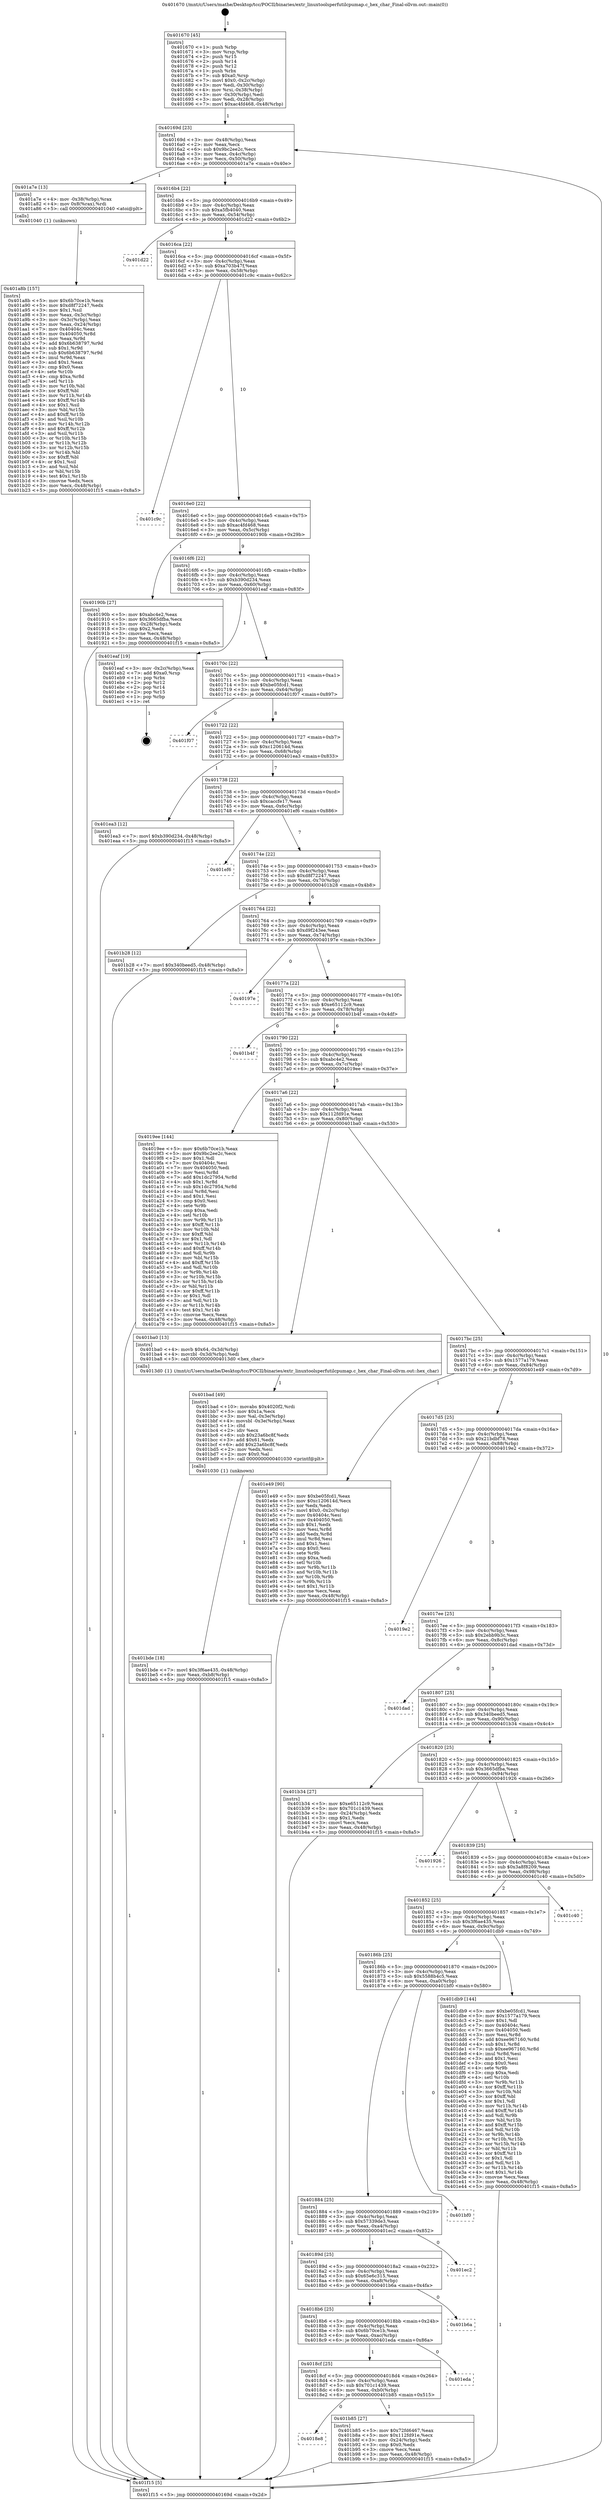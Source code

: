 digraph "0x401670" {
  label = "0x401670 (/mnt/c/Users/mathe/Desktop/tcc/POCII/binaries/extr_linuxtoolsperfutilcpumap.c_hex_char_Final-ollvm.out::main(0))"
  labelloc = "t"
  node[shape=record]

  Entry [label="",width=0.3,height=0.3,shape=circle,fillcolor=black,style=filled]
  "0x40169d" [label="{
     0x40169d [23]\l
     | [instrs]\l
     &nbsp;&nbsp;0x40169d \<+3\>: mov -0x48(%rbp),%eax\l
     &nbsp;&nbsp;0x4016a0 \<+2\>: mov %eax,%ecx\l
     &nbsp;&nbsp;0x4016a2 \<+6\>: sub $0x9bc2ee2c,%ecx\l
     &nbsp;&nbsp;0x4016a8 \<+3\>: mov %eax,-0x4c(%rbp)\l
     &nbsp;&nbsp;0x4016ab \<+3\>: mov %ecx,-0x50(%rbp)\l
     &nbsp;&nbsp;0x4016ae \<+6\>: je 0000000000401a7e \<main+0x40e\>\l
  }"]
  "0x401a7e" [label="{
     0x401a7e [13]\l
     | [instrs]\l
     &nbsp;&nbsp;0x401a7e \<+4\>: mov -0x38(%rbp),%rax\l
     &nbsp;&nbsp;0x401a82 \<+4\>: mov 0x8(%rax),%rdi\l
     &nbsp;&nbsp;0x401a86 \<+5\>: call 0000000000401040 \<atoi@plt\>\l
     | [calls]\l
     &nbsp;&nbsp;0x401040 \{1\} (unknown)\l
  }"]
  "0x4016b4" [label="{
     0x4016b4 [22]\l
     | [instrs]\l
     &nbsp;&nbsp;0x4016b4 \<+5\>: jmp 00000000004016b9 \<main+0x49\>\l
     &nbsp;&nbsp;0x4016b9 \<+3\>: mov -0x4c(%rbp),%eax\l
     &nbsp;&nbsp;0x4016bc \<+5\>: sub $0xa5fb4040,%eax\l
     &nbsp;&nbsp;0x4016c1 \<+3\>: mov %eax,-0x54(%rbp)\l
     &nbsp;&nbsp;0x4016c4 \<+6\>: je 0000000000401d22 \<main+0x6b2\>\l
  }"]
  Exit [label="",width=0.3,height=0.3,shape=circle,fillcolor=black,style=filled,peripheries=2]
  "0x401d22" [label="{
     0x401d22\l
  }", style=dashed]
  "0x4016ca" [label="{
     0x4016ca [22]\l
     | [instrs]\l
     &nbsp;&nbsp;0x4016ca \<+5\>: jmp 00000000004016cf \<main+0x5f\>\l
     &nbsp;&nbsp;0x4016cf \<+3\>: mov -0x4c(%rbp),%eax\l
     &nbsp;&nbsp;0x4016d2 \<+5\>: sub $0xa703b47f,%eax\l
     &nbsp;&nbsp;0x4016d7 \<+3\>: mov %eax,-0x58(%rbp)\l
     &nbsp;&nbsp;0x4016da \<+6\>: je 0000000000401c9c \<main+0x62c\>\l
  }"]
  "0x401bde" [label="{
     0x401bde [18]\l
     | [instrs]\l
     &nbsp;&nbsp;0x401bde \<+7\>: movl $0x3f6ae435,-0x48(%rbp)\l
     &nbsp;&nbsp;0x401be5 \<+6\>: mov %eax,-0xb8(%rbp)\l
     &nbsp;&nbsp;0x401beb \<+5\>: jmp 0000000000401f15 \<main+0x8a5\>\l
  }"]
  "0x401c9c" [label="{
     0x401c9c\l
  }", style=dashed]
  "0x4016e0" [label="{
     0x4016e0 [22]\l
     | [instrs]\l
     &nbsp;&nbsp;0x4016e0 \<+5\>: jmp 00000000004016e5 \<main+0x75\>\l
     &nbsp;&nbsp;0x4016e5 \<+3\>: mov -0x4c(%rbp),%eax\l
     &nbsp;&nbsp;0x4016e8 \<+5\>: sub $0xac4fd468,%eax\l
     &nbsp;&nbsp;0x4016ed \<+3\>: mov %eax,-0x5c(%rbp)\l
     &nbsp;&nbsp;0x4016f0 \<+6\>: je 000000000040190b \<main+0x29b\>\l
  }"]
  "0x401bad" [label="{
     0x401bad [49]\l
     | [instrs]\l
     &nbsp;&nbsp;0x401bad \<+10\>: movabs $0x4020f2,%rdi\l
     &nbsp;&nbsp;0x401bb7 \<+5\>: mov $0x1a,%ecx\l
     &nbsp;&nbsp;0x401bbc \<+3\>: mov %al,-0x3e(%rbp)\l
     &nbsp;&nbsp;0x401bbf \<+4\>: movsbl -0x3e(%rbp),%eax\l
     &nbsp;&nbsp;0x401bc3 \<+1\>: cltd\l
     &nbsp;&nbsp;0x401bc4 \<+2\>: idiv %ecx\l
     &nbsp;&nbsp;0x401bc6 \<+6\>: sub $0x23a6bc8f,%edx\l
     &nbsp;&nbsp;0x401bcc \<+3\>: add $0x61,%edx\l
     &nbsp;&nbsp;0x401bcf \<+6\>: add $0x23a6bc8f,%edx\l
     &nbsp;&nbsp;0x401bd5 \<+2\>: mov %edx,%esi\l
     &nbsp;&nbsp;0x401bd7 \<+2\>: mov $0x0,%al\l
     &nbsp;&nbsp;0x401bd9 \<+5\>: call 0000000000401030 \<printf@plt\>\l
     | [calls]\l
     &nbsp;&nbsp;0x401030 \{1\} (unknown)\l
  }"]
  "0x40190b" [label="{
     0x40190b [27]\l
     | [instrs]\l
     &nbsp;&nbsp;0x40190b \<+5\>: mov $0xabc4e2,%eax\l
     &nbsp;&nbsp;0x401910 \<+5\>: mov $0x3665dfba,%ecx\l
     &nbsp;&nbsp;0x401915 \<+3\>: mov -0x28(%rbp),%edx\l
     &nbsp;&nbsp;0x401918 \<+3\>: cmp $0x2,%edx\l
     &nbsp;&nbsp;0x40191b \<+3\>: cmovne %ecx,%eax\l
     &nbsp;&nbsp;0x40191e \<+3\>: mov %eax,-0x48(%rbp)\l
     &nbsp;&nbsp;0x401921 \<+5\>: jmp 0000000000401f15 \<main+0x8a5\>\l
  }"]
  "0x4016f6" [label="{
     0x4016f6 [22]\l
     | [instrs]\l
     &nbsp;&nbsp;0x4016f6 \<+5\>: jmp 00000000004016fb \<main+0x8b\>\l
     &nbsp;&nbsp;0x4016fb \<+3\>: mov -0x4c(%rbp),%eax\l
     &nbsp;&nbsp;0x4016fe \<+5\>: sub $0xb390d234,%eax\l
     &nbsp;&nbsp;0x401703 \<+3\>: mov %eax,-0x60(%rbp)\l
     &nbsp;&nbsp;0x401706 \<+6\>: je 0000000000401eaf \<main+0x83f\>\l
  }"]
  "0x401f15" [label="{
     0x401f15 [5]\l
     | [instrs]\l
     &nbsp;&nbsp;0x401f15 \<+5\>: jmp 000000000040169d \<main+0x2d\>\l
  }"]
  "0x401670" [label="{
     0x401670 [45]\l
     | [instrs]\l
     &nbsp;&nbsp;0x401670 \<+1\>: push %rbp\l
     &nbsp;&nbsp;0x401671 \<+3\>: mov %rsp,%rbp\l
     &nbsp;&nbsp;0x401674 \<+2\>: push %r15\l
     &nbsp;&nbsp;0x401676 \<+2\>: push %r14\l
     &nbsp;&nbsp;0x401678 \<+2\>: push %r12\l
     &nbsp;&nbsp;0x40167a \<+1\>: push %rbx\l
     &nbsp;&nbsp;0x40167b \<+7\>: sub $0xa0,%rsp\l
     &nbsp;&nbsp;0x401682 \<+7\>: movl $0x0,-0x2c(%rbp)\l
     &nbsp;&nbsp;0x401689 \<+3\>: mov %edi,-0x30(%rbp)\l
     &nbsp;&nbsp;0x40168c \<+4\>: mov %rsi,-0x38(%rbp)\l
     &nbsp;&nbsp;0x401690 \<+3\>: mov -0x30(%rbp),%edi\l
     &nbsp;&nbsp;0x401693 \<+3\>: mov %edi,-0x28(%rbp)\l
     &nbsp;&nbsp;0x401696 \<+7\>: movl $0xac4fd468,-0x48(%rbp)\l
  }"]
  "0x4018e8" [label="{
     0x4018e8\l
  }", style=dashed]
  "0x401eaf" [label="{
     0x401eaf [19]\l
     | [instrs]\l
     &nbsp;&nbsp;0x401eaf \<+3\>: mov -0x2c(%rbp),%eax\l
     &nbsp;&nbsp;0x401eb2 \<+7\>: add $0xa0,%rsp\l
     &nbsp;&nbsp;0x401eb9 \<+1\>: pop %rbx\l
     &nbsp;&nbsp;0x401eba \<+2\>: pop %r12\l
     &nbsp;&nbsp;0x401ebc \<+2\>: pop %r14\l
     &nbsp;&nbsp;0x401ebe \<+2\>: pop %r15\l
     &nbsp;&nbsp;0x401ec0 \<+1\>: pop %rbp\l
     &nbsp;&nbsp;0x401ec1 \<+1\>: ret\l
  }"]
  "0x40170c" [label="{
     0x40170c [22]\l
     | [instrs]\l
     &nbsp;&nbsp;0x40170c \<+5\>: jmp 0000000000401711 \<main+0xa1\>\l
     &nbsp;&nbsp;0x401711 \<+3\>: mov -0x4c(%rbp),%eax\l
     &nbsp;&nbsp;0x401714 \<+5\>: sub $0xbe05fcd1,%eax\l
     &nbsp;&nbsp;0x401719 \<+3\>: mov %eax,-0x64(%rbp)\l
     &nbsp;&nbsp;0x40171c \<+6\>: je 0000000000401f07 \<main+0x897\>\l
  }"]
  "0x401b85" [label="{
     0x401b85 [27]\l
     | [instrs]\l
     &nbsp;&nbsp;0x401b85 \<+5\>: mov $0x72fd6467,%eax\l
     &nbsp;&nbsp;0x401b8a \<+5\>: mov $0x112fd91e,%ecx\l
     &nbsp;&nbsp;0x401b8f \<+3\>: mov -0x24(%rbp),%edx\l
     &nbsp;&nbsp;0x401b92 \<+3\>: cmp $0x0,%edx\l
     &nbsp;&nbsp;0x401b95 \<+3\>: cmove %ecx,%eax\l
     &nbsp;&nbsp;0x401b98 \<+3\>: mov %eax,-0x48(%rbp)\l
     &nbsp;&nbsp;0x401b9b \<+5\>: jmp 0000000000401f15 \<main+0x8a5\>\l
  }"]
  "0x401f07" [label="{
     0x401f07\l
  }", style=dashed]
  "0x401722" [label="{
     0x401722 [22]\l
     | [instrs]\l
     &nbsp;&nbsp;0x401722 \<+5\>: jmp 0000000000401727 \<main+0xb7\>\l
     &nbsp;&nbsp;0x401727 \<+3\>: mov -0x4c(%rbp),%eax\l
     &nbsp;&nbsp;0x40172a \<+5\>: sub $0xc120614d,%eax\l
     &nbsp;&nbsp;0x40172f \<+3\>: mov %eax,-0x68(%rbp)\l
     &nbsp;&nbsp;0x401732 \<+6\>: je 0000000000401ea3 \<main+0x833\>\l
  }"]
  "0x4018cf" [label="{
     0x4018cf [25]\l
     | [instrs]\l
     &nbsp;&nbsp;0x4018cf \<+5\>: jmp 00000000004018d4 \<main+0x264\>\l
     &nbsp;&nbsp;0x4018d4 \<+3\>: mov -0x4c(%rbp),%eax\l
     &nbsp;&nbsp;0x4018d7 \<+5\>: sub $0x701c1439,%eax\l
     &nbsp;&nbsp;0x4018dc \<+6\>: mov %eax,-0xb0(%rbp)\l
     &nbsp;&nbsp;0x4018e2 \<+6\>: je 0000000000401b85 \<main+0x515\>\l
  }"]
  "0x401ea3" [label="{
     0x401ea3 [12]\l
     | [instrs]\l
     &nbsp;&nbsp;0x401ea3 \<+7\>: movl $0xb390d234,-0x48(%rbp)\l
     &nbsp;&nbsp;0x401eaa \<+5\>: jmp 0000000000401f15 \<main+0x8a5\>\l
  }"]
  "0x401738" [label="{
     0x401738 [22]\l
     | [instrs]\l
     &nbsp;&nbsp;0x401738 \<+5\>: jmp 000000000040173d \<main+0xcd\>\l
     &nbsp;&nbsp;0x40173d \<+3\>: mov -0x4c(%rbp),%eax\l
     &nbsp;&nbsp;0x401740 \<+5\>: sub $0xcaccfe17,%eax\l
     &nbsp;&nbsp;0x401745 \<+3\>: mov %eax,-0x6c(%rbp)\l
     &nbsp;&nbsp;0x401748 \<+6\>: je 0000000000401ef6 \<main+0x886\>\l
  }"]
  "0x401eda" [label="{
     0x401eda\l
  }", style=dashed]
  "0x401ef6" [label="{
     0x401ef6\l
  }", style=dashed]
  "0x40174e" [label="{
     0x40174e [22]\l
     | [instrs]\l
     &nbsp;&nbsp;0x40174e \<+5\>: jmp 0000000000401753 \<main+0xe3\>\l
     &nbsp;&nbsp;0x401753 \<+3\>: mov -0x4c(%rbp),%eax\l
     &nbsp;&nbsp;0x401756 \<+5\>: sub $0xd8f72247,%eax\l
     &nbsp;&nbsp;0x40175b \<+3\>: mov %eax,-0x70(%rbp)\l
     &nbsp;&nbsp;0x40175e \<+6\>: je 0000000000401b28 \<main+0x4b8\>\l
  }"]
  "0x4018b6" [label="{
     0x4018b6 [25]\l
     | [instrs]\l
     &nbsp;&nbsp;0x4018b6 \<+5\>: jmp 00000000004018bb \<main+0x24b\>\l
     &nbsp;&nbsp;0x4018bb \<+3\>: mov -0x4c(%rbp),%eax\l
     &nbsp;&nbsp;0x4018be \<+5\>: sub $0x6b70ce1b,%eax\l
     &nbsp;&nbsp;0x4018c3 \<+6\>: mov %eax,-0xac(%rbp)\l
     &nbsp;&nbsp;0x4018c9 \<+6\>: je 0000000000401eda \<main+0x86a\>\l
  }"]
  "0x401b28" [label="{
     0x401b28 [12]\l
     | [instrs]\l
     &nbsp;&nbsp;0x401b28 \<+7\>: movl $0x340beed5,-0x48(%rbp)\l
     &nbsp;&nbsp;0x401b2f \<+5\>: jmp 0000000000401f15 \<main+0x8a5\>\l
  }"]
  "0x401764" [label="{
     0x401764 [22]\l
     | [instrs]\l
     &nbsp;&nbsp;0x401764 \<+5\>: jmp 0000000000401769 \<main+0xf9\>\l
     &nbsp;&nbsp;0x401769 \<+3\>: mov -0x4c(%rbp),%eax\l
     &nbsp;&nbsp;0x40176c \<+5\>: sub $0xd9f243ee,%eax\l
     &nbsp;&nbsp;0x401771 \<+3\>: mov %eax,-0x74(%rbp)\l
     &nbsp;&nbsp;0x401774 \<+6\>: je 000000000040197e \<main+0x30e\>\l
  }"]
  "0x401b6a" [label="{
     0x401b6a\l
  }", style=dashed]
  "0x40197e" [label="{
     0x40197e\l
  }", style=dashed]
  "0x40177a" [label="{
     0x40177a [22]\l
     | [instrs]\l
     &nbsp;&nbsp;0x40177a \<+5\>: jmp 000000000040177f \<main+0x10f\>\l
     &nbsp;&nbsp;0x40177f \<+3\>: mov -0x4c(%rbp),%eax\l
     &nbsp;&nbsp;0x401782 \<+5\>: sub $0xe65112c9,%eax\l
     &nbsp;&nbsp;0x401787 \<+3\>: mov %eax,-0x78(%rbp)\l
     &nbsp;&nbsp;0x40178a \<+6\>: je 0000000000401b4f \<main+0x4df\>\l
  }"]
  "0x40189d" [label="{
     0x40189d [25]\l
     | [instrs]\l
     &nbsp;&nbsp;0x40189d \<+5\>: jmp 00000000004018a2 \<main+0x232\>\l
     &nbsp;&nbsp;0x4018a2 \<+3\>: mov -0x4c(%rbp),%eax\l
     &nbsp;&nbsp;0x4018a5 \<+5\>: sub $0x65e6c315,%eax\l
     &nbsp;&nbsp;0x4018aa \<+6\>: mov %eax,-0xa8(%rbp)\l
     &nbsp;&nbsp;0x4018b0 \<+6\>: je 0000000000401b6a \<main+0x4fa\>\l
  }"]
  "0x401b4f" [label="{
     0x401b4f\l
  }", style=dashed]
  "0x401790" [label="{
     0x401790 [22]\l
     | [instrs]\l
     &nbsp;&nbsp;0x401790 \<+5\>: jmp 0000000000401795 \<main+0x125\>\l
     &nbsp;&nbsp;0x401795 \<+3\>: mov -0x4c(%rbp),%eax\l
     &nbsp;&nbsp;0x401798 \<+5\>: sub $0xabc4e2,%eax\l
     &nbsp;&nbsp;0x40179d \<+3\>: mov %eax,-0x7c(%rbp)\l
     &nbsp;&nbsp;0x4017a0 \<+6\>: je 00000000004019ee \<main+0x37e\>\l
  }"]
  "0x401ec2" [label="{
     0x401ec2\l
  }", style=dashed]
  "0x4019ee" [label="{
     0x4019ee [144]\l
     | [instrs]\l
     &nbsp;&nbsp;0x4019ee \<+5\>: mov $0x6b70ce1b,%eax\l
     &nbsp;&nbsp;0x4019f3 \<+5\>: mov $0x9bc2ee2c,%ecx\l
     &nbsp;&nbsp;0x4019f8 \<+2\>: mov $0x1,%dl\l
     &nbsp;&nbsp;0x4019fa \<+7\>: mov 0x40404c,%esi\l
     &nbsp;&nbsp;0x401a01 \<+7\>: mov 0x404050,%edi\l
     &nbsp;&nbsp;0x401a08 \<+3\>: mov %esi,%r8d\l
     &nbsp;&nbsp;0x401a0b \<+7\>: add $0x1dc27954,%r8d\l
     &nbsp;&nbsp;0x401a12 \<+4\>: sub $0x1,%r8d\l
     &nbsp;&nbsp;0x401a16 \<+7\>: sub $0x1dc27954,%r8d\l
     &nbsp;&nbsp;0x401a1d \<+4\>: imul %r8d,%esi\l
     &nbsp;&nbsp;0x401a21 \<+3\>: and $0x1,%esi\l
     &nbsp;&nbsp;0x401a24 \<+3\>: cmp $0x0,%esi\l
     &nbsp;&nbsp;0x401a27 \<+4\>: sete %r9b\l
     &nbsp;&nbsp;0x401a2b \<+3\>: cmp $0xa,%edi\l
     &nbsp;&nbsp;0x401a2e \<+4\>: setl %r10b\l
     &nbsp;&nbsp;0x401a32 \<+3\>: mov %r9b,%r11b\l
     &nbsp;&nbsp;0x401a35 \<+4\>: xor $0xff,%r11b\l
     &nbsp;&nbsp;0x401a39 \<+3\>: mov %r10b,%bl\l
     &nbsp;&nbsp;0x401a3c \<+3\>: xor $0xff,%bl\l
     &nbsp;&nbsp;0x401a3f \<+3\>: xor $0x1,%dl\l
     &nbsp;&nbsp;0x401a42 \<+3\>: mov %r11b,%r14b\l
     &nbsp;&nbsp;0x401a45 \<+4\>: and $0xff,%r14b\l
     &nbsp;&nbsp;0x401a49 \<+3\>: and %dl,%r9b\l
     &nbsp;&nbsp;0x401a4c \<+3\>: mov %bl,%r15b\l
     &nbsp;&nbsp;0x401a4f \<+4\>: and $0xff,%r15b\l
     &nbsp;&nbsp;0x401a53 \<+3\>: and %dl,%r10b\l
     &nbsp;&nbsp;0x401a56 \<+3\>: or %r9b,%r14b\l
     &nbsp;&nbsp;0x401a59 \<+3\>: or %r10b,%r15b\l
     &nbsp;&nbsp;0x401a5c \<+3\>: xor %r15b,%r14b\l
     &nbsp;&nbsp;0x401a5f \<+3\>: or %bl,%r11b\l
     &nbsp;&nbsp;0x401a62 \<+4\>: xor $0xff,%r11b\l
     &nbsp;&nbsp;0x401a66 \<+3\>: or $0x1,%dl\l
     &nbsp;&nbsp;0x401a69 \<+3\>: and %dl,%r11b\l
     &nbsp;&nbsp;0x401a6c \<+3\>: or %r11b,%r14b\l
     &nbsp;&nbsp;0x401a6f \<+4\>: test $0x1,%r14b\l
     &nbsp;&nbsp;0x401a73 \<+3\>: cmovne %ecx,%eax\l
     &nbsp;&nbsp;0x401a76 \<+3\>: mov %eax,-0x48(%rbp)\l
     &nbsp;&nbsp;0x401a79 \<+5\>: jmp 0000000000401f15 \<main+0x8a5\>\l
  }"]
  "0x4017a6" [label="{
     0x4017a6 [22]\l
     | [instrs]\l
     &nbsp;&nbsp;0x4017a6 \<+5\>: jmp 00000000004017ab \<main+0x13b\>\l
     &nbsp;&nbsp;0x4017ab \<+3\>: mov -0x4c(%rbp),%eax\l
     &nbsp;&nbsp;0x4017ae \<+5\>: sub $0x112fd91e,%eax\l
     &nbsp;&nbsp;0x4017b3 \<+3\>: mov %eax,-0x80(%rbp)\l
     &nbsp;&nbsp;0x4017b6 \<+6\>: je 0000000000401ba0 \<main+0x530\>\l
  }"]
  "0x401a8b" [label="{
     0x401a8b [157]\l
     | [instrs]\l
     &nbsp;&nbsp;0x401a8b \<+5\>: mov $0x6b70ce1b,%ecx\l
     &nbsp;&nbsp;0x401a90 \<+5\>: mov $0xd8f72247,%edx\l
     &nbsp;&nbsp;0x401a95 \<+3\>: mov $0x1,%sil\l
     &nbsp;&nbsp;0x401a98 \<+3\>: mov %eax,-0x3c(%rbp)\l
     &nbsp;&nbsp;0x401a9b \<+3\>: mov -0x3c(%rbp),%eax\l
     &nbsp;&nbsp;0x401a9e \<+3\>: mov %eax,-0x24(%rbp)\l
     &nbsp;&nbsp;0x401aa1 \<+7\>: mov 0x40404c,%eax\l
     &nbsp;&nbsp;0x401aa8 \<+8\>: mov 0x404050,%r8d\l
     &nbsp;&nbsp;0x401ab0 \<+3\>: mov %eax,%r9d\l
     &nbsp;&nbsp;0x401ab3 \<+7\>: add $0x6b638797,%r9d\l
     &nbsp;&nbsp;0x401aba \<+4\>: sub $0x1,%r9d\l
     &nbsp;&nbsp;0x401abe \<+7\>: sub $0x6b638797,%r9d\l
     &nbsp;&nbsp;0x401ac5 \<+4\>: imul %r9d,%eax\l
     &nbsp;&nbsp;0x401ac9 \<+3\>: and $0x1,%eax\l
     &nbsp;&nbsp;0x401acc \<+3\>: cmp $0x0,%eax\l
     &nbsp;&nbsp;0x401acf \<+4\>: sete %r10b\l
     &nbsp;&nbsp;0x401ad3 \<+4\>: cmp $0xa,%r8d\l
     &nbsp;&nbsp;0x401ad7 \<+4\>: setl %r11b\l
     &nbsp;&nbsp;0x401adb \<+3\>: mov %r10b,%bl\l
     &nbsp;&nbsp;0x401ade \<+3\>: xor $0xff,%bl\l
     &nbsp;&nbsp;0x401ae1 \<+3\>: mov %r11b,%r14b\l
     &nbsp;&nbsp;0x401ae4 \<+4\>: xor $0xff,%r14b\l
     &nbsp;&nbsp;0x401ae8 \<+4\>: xor $0x1,%sil\l
     &nbsp;&nbsp;0x401aec \<+3\>: mov %bl,%r15b\l
     &nbsp;&nbsp;0x401aef \<+4\>: and $0xff,%r15b\l
     &nbsp;&nbsp;0x401af3 \<+3\>: and %sil,%r10b\l
     &nbsp;&nbsp;0x401af6 \<+3\>: mov %r14b,%r12b\l
     &nbsp;&nbsp;0x401af9 \<+4\>: and $0xff,%r12b\l
     &nbsp;&nbsp;0x401afd \<+3\>: and %sil,%r11b\l
     &nbsp;&nbsp;0x401b00 \<+3\>: or %r10b,%r15b\l
     &nbsp;&nbsp;0x401b03 \<+3\>: or %r11b,%r12b\l
     &nbsp;&nbsp;0x401b06 \<+3\>: xor %r12b,%r15b\l
     &nbsp;&nbsp;0x401b09 \<+3\>: or %r14b,%bl\l
     &nbsp;&nbsp;0x401b0c \<+3\>: xor $0xff,%bl\l
     &nbsp;&nbsp;0x401b0f \<+4\>: or $0x1,%sil\l
     &nbsp;&nbsp;0x401b13 \<+3\>: and %sil,%bl\l
     &nbsp;&nbsp;0x401b16 \<+3\>: or %bl,%r15b\l
     &nbsp;&nbsp;0x401b19 \<+4\>: test $0x1,%r15b\l
     &nbsp;&nbsp;0x401b1d \<+3\>: cmovne %edx,%ecx\l
     &nbsp;&nbsp;0x401b20 \<+3\>: mov %ecx,-0x48(%rbp)\l
     &nbsp;&nbsp;0x401b23 \<+5\>: jmp 0000000000401f15 \<main+0x8a5\>\l
  }"]
  "0x401884" [label="{
     0x401884 [25]\l
     | [instrs]\l
     &nbsp;&nbsp;0x401884 \<+5\>: jmp 0000000000401889 \<main+0x219\>\l
     &nbsp;&nbsp;0x401889 \<+3\>: mov -0x4c(%rbp),%eax\l
     &nbsp;&nbsp;0x40188c \<+5\>: sub $0x57339de3,%eax\l
     &nbsp;&nbsp;0x401891 \<+6\>: mov %eax,-0xa4(%rbp)\l
     &nbsp;&nbsp;0x401897 \<+6\>: je 0000000000401ec2 \<main+0x852\>\l
  }"]
  "0x401ba0" [label="{
     0x401ba0 [13]\l
     | [instrs]\l
     &nbsp;&nbsp;0x401ba0 \<+4\>: movb $0x64,-0x3d(%rbp)\l
     &nbsp;&nbsp;0x401ba4 \<+4\>: movzbl -0x3d(%rbp),%edi\l
     &nbsp;&nbsp;0x401ba8 \<+5\>: call 00000000004013d0 \<hex_char\>\l
     | [calls]\l
     &nbsp;&nbsp;0x4013d0 \{1\} (/mnt/c/Users/mathe/Desktop/tcc/POCII/binaries/extr_linuxtoolsperfutilcpumap.c_hex_char_Final-ollvm.out::hex_char)\l
  }"]
  "0x4017bc" [label="{
     0x4017bc [25]\l
     | [instrs]\l
     &nbsp;&nbsp;0x4017bc \<+5\>: jmp 00000000004017c1 \<main+0x151\>\l
     &nbsp;&nbsp;0x4017c1 \<+3\>: mov -0x4c(%rbp),%eax\l
     &nbsp;&nbsp;0x4017c4 \<+5\>: sub $0x1577a179,%eax\l
     &nbsp;&nbsp;0x4017c9 \<+6\>: mov %eax,-0x84(%rbp)\l
     &nbsp;&nbsp;0x4017cf \<+6\>: je 0000000000401e49 \<main+0x7d9\>\l
  }"]
  "0x401bf0" [label="{
     0x401bf0\l
  }", style=dashed]
  "0x401e49" [label="{
     0x401e49 [90]\l
     | [instrs]\l
     &nbsp;&nbsp;0x401e49 \<+5\>: mov $0xbe05fcd1,%eax\l
     &nbsp;&nbsp;0x401e4e \<+5\>: mov $0xc120614d,%ecx\l
     &nbsp;&nbsp;0x401e53 \<+2\>: xor %edx,%edx\l
     &nbsp;&nbsp;0x401e55 \<+7\>: movl $0x0,-0x2c(%rbp)\l
     &nbsp;&nbsp;0x401e5c \<+7\>: mov 0x40404c,%esi\l
     &nbsp;&nbsp;0x401e63 \<+7\>: mov 0x404050,%edi\l
     &nbsp;&nbsp;0x401e6a \<+3\>: sub $0x1,%edx\l
     &nbsp;&nbsp;0x401e6d \<+3\>: mov %esi,%r8d\l
     &nbsp;&nbsp;0x401e70 \<+3\>: add %edx,%r8d\l
     &nbsp;&nbsp;0x401e73 \<+4\>: imul %r8d,%esi\l
     &nbsp;&nbsp;0x401e77 \<+3\>: and $0x1,%esi\l
     &nbsp;&nbsp;0x401e7a \<+3\>: cmp $0x0,%esi\l
     &nbsp;&nbsp;0x401e7d \<+4\>: sete %r9b\l
     &nbsp;&nbsp;0x401e81 \<+3\>: cmp $0xa,%edi\l
     &nbsp;&nbsp;0x401e84 \<+4\>: setl %r10b\l
     &nbsp;&nbsp;0x401e88 \<+3\>: mov %r9b,%r11b\l
     &nbsp;&nbsp;0x401e8b \<+3\>: and %r10b,%r11b\l
     &nbsp;&nbsp;0x401e8e \<+3\>: xor %r10b,%r9b\l
     &nbsp;&nbsp;0x401e91 \<+3\>: or %r9b,%r11b\l
     &nbsp;&nbsp;0x401e94 \<+4\>: test $0x1,%r11b\l
     &nbsp;&nbsp;0x401e98 \<+3\>: cmovne %ecx,%eax\l
     &nbsp;&nbsp;0x401e9b \<+3\>: mov %eax,-0x48(%rbp)\l
     &nbsp;&nbsp;0x401e9e \<+5\>: jmp 0000000000401f15 \<main+0x8a5\>\l
  }"]
  "0x4017d5" [label="{
     0x4017d5 [25]\l
     | [instrs]\l
     &nbsp;&nbsp;0x4017d5 \<+5\>: jmp 00000000004017da \<main+0x16a\>\l
     &nbsp;&nbsp;0x4017da \<+3\>: mov -0x4c(%rbp),%eax\l
     &nbsp;&nbsp;0x4017dd \<+5\>: sub $0x21bdbf78,%eax\l
     &nbsp;&nbsp;0x4017e2 \<+6\>: mov %eax,-0x88(%rbp)\l
     &nbsp;&nbsp;0x4017e8 \<+6\>: je 00000000004019e2 \<main+0x372\>\l
  }"]
  "0x40186b" [label="{
     0x40186b [25]\l
     | [instrs]\l
     &nbsp;&nbsp;0x40186b \<+5\>: jmp 0000000000401870 \<main+0x200\>\l
     &nbsp;&nbsp;0x401870 \<+3\>: mov -0x4c(%rbp),%eax\l
     &nbsp;&nbsp;0x401873 \<+5\>: sub $0x5588b4c5,%eax\l
     &nbsp;&nbsp;0x401878 \<+6\>: mov %eax,-0xa0(%rbp)\l
     &nbsp;&nbsp;0x40187e \<+6\>: je 0000000000401bf0 \<main+0x580\>\l
  }"]
  "0x4019e2" [label="{
     0x4019e2\l
  }", style=dashed]
  "0x4017ee" [label="{
     0x4017ee [25]\l
     | [instrs]\l
     &nbsp;&nbsp;0x4017ee \<+5\>: jmp 00000000004017f3 \<main+0x183\>\l
     &nbsp;&nbsp;0x4017f3 \<+3\>: mov -0x4c(%rbp),%eax\l
     &nbsp;&nbsp;0x4017f6 \<+5\>: sub $0x2ebb9b3c,%eax\l
     &nbsp;&nbsp;0x4017fb \<+6\>: mov %eax,-0x8c(%rbp)\l
     &nbsp;&nbsp;0x401801 \<+6\>: je 0000000000401dad \<main+0x73d\>\l
  }"]
  "0x401db9" [label="{
     0x401db9 [144]\l
     | [instrs]\l
     &nbsp;&nbsp;0x401db9 \<+5\>: mov $0xbe05fcd1,%eax\l
     &nbsp;&nbsp;0x401dbe \<+5\>: mov $0x1577a179,%ecx\l
     &nbsp;&nbsp;0x401dc3 \<+2\>: mov $0x1,%dl\l
     &nbsp;&nbsp;0x401dc5 \<+7\>: mov 0x40404c,%esi\l
     &nbsp;&nbsp;0x401dcc \<+7\>: mov 0x404050,%edi\l
     &nbsp;&nbsp;0x401dd3 \<+3\>: mov %esi,%r8d\l
     &nbsp;&nbsp;0x401dd6 \<+7\>: add $0xee967160,%r8d\l
     &nbsp;&nbsp;0x401ddd \<+4\>: sub $0x1,%r8d\l
     &nbsp;&nbsp;0x401de1 \<+7\>: sub $0xee967160,%r8d\l
     &nbsp;&nbsp;0x401de8 \<+4\>: imul %r8d,%esi\l
     &nbsp;&nbsp;0x401dec \<+3\>: and $0x1,%esi\l
     &nbsp;&nbsp;0x401def \<+3\>: cmp $0x0,%esi\l
     &nbsp;&nbsp;0x401df2 \<+4\>: sete %r9b\l
     &nbsp;&nbsp;0x401df6 \<+3\>: cmp $0xa,%edi\l
     &nbsp;&nbsp;0x401df9 \<+4\>: setl %r10b\l
     &nbsp;&nbsp;0x401dfd \<+3\>: mov %r9b,%r11b\l
     &nbsp;&nbsp;0x401e00 \<+4\>: xor $0xff,%r11b\l
     &nbsp;&nbsp;0x401e04 \<+3\>: mov %r10b,%bl\l
     &nbsp;&nbsp;0x401e07 \<+3\>: xor $0xff,%bl\l
     &nbsp;&nbsp;0x401e0a \<+3\>: xor $0x1,%dl\l
     &nbsp;&nbsp;0x401e0d \<+3\>: mov %r11b,%r14b\l
     &nbsp;&nbsp;0x401e10 \<+4\>: and $0xff,%r14b\l
     &nbsp;&nbsp;0x401e14 \<+3\>: and %dl,%r9b\l
     &nbsp;&nbsp;0x401e17 \<+3\>: mov %bl,%r15b\l
     &nbsp;&nbsp;0x401e1a \<+4\>: and $0xff,%r15b\l
     &nbsp;&nbsp;0x401e1e \<+3\>: and %dl,%r10b\l
     &nbsp;&nbsp;0x401e21 \<+3\>: or %r9b,%r14b\l
     &nbsp;&nbsp;0x401e24 \<+3\>: or %r10b,%r15b\l
     &nbsp;&nbsp;0x401e27 \<+3\>: xor %r15b,%r14b\l
     &nbsp;&nbsp;0x401e2a \<+3\>: or %bl,%r11b\l
     &nbsp;&nbsp;0x401e2d \<+4\>: xor $0xff,%r11b\l
     &nbsp;&nbsp;0x401e31 \<+3\>: or $0x1,%dl\l
     &nbsp;&nbsp;0x401e34 \<+3\>: and %dl,%r11b\l
     &nbsp;&nbsp;0x401e37 \<+3\>: or %r11b,%r14b\l
     &nbsp;&nbsp;0x401e3a \<+4\>: test $0x1,%r14b\l
     &nbsp;&nbsp;0x401e3e \<+3\>: cmovne %ecx,%eax\l
     &nbsp;&nbsp;0x401e41 \<+3\>: mov %eax,-0x48(%rbp)\l
     &nbsp;&nbsp;0x401e44 \<+5\>: jmp 0000000000401f15 \<main+0x8a5\>\l
  }"]
  "0x401dad" [label="{
     0x401dad\l
  }", style=dashed]
  "0x401807" [label="{
     0x401807 [25]\l
     | [instrs]\l
     &nbsp;&nbsp;0x401807 \<+5\>: jmp 000000000040180c \<main+0x19c\>\l
     &nbsp;&nbsp;0x40180c \<+3\>: mov -0x4c(%rbp),%eax\l
     &nbsp;&nbsp;0x40180f \<+5\>: sub $0x340beed5,%eax\l
     &nbsp;&nbsp;0x401814 \<+6\>: mov %eax,-0x90(%rbp)\l
     &nbsp;&nbsp;0x40181a \<+6\>: je 0000000000401b34 \<main+0x4c4\>\l
  }"]
  "0x401852" [label="{
     0x401852 [25]\l
     | [instrs]\l
     &nbsp;&nbsp;0x401852 \<+5\>: jmp 0000000000401857 \<main+0x1e7\>\l
     &nbsp;&nbsp;0x401857 \<+3\>: mov -0x4c(%rbp),%eax\l
     &nbsp;&nbsp;0x40185a \<+5\>: sub $0x3f6ae435,%eax\l
     &nbsp;&nbsp;0x40185f \<+6\>: mov %eax,-0x9c(%rbp)\l
     &nbsp;&nbsp;0x401865 \<+6\>: je 0000000000401db9 \<main+0x749\>\l
  }"]
  "0x401b34" [label="{
     0x401b34 [27]\l
     | [instrs]\l
     &nbsp;&nbsp;0x401b34 \<+5\>: mov $0xe65112c9,%eax\l
     &nbsp;&nbsp;0x401b39 \<+5\>: mov $0x701c1439,%ecx\l
     &nbsp;&nbsp;0x401b3e \<+3\>: mov -0x24(%rbp),%edx\l
     &nbsp;&nbsp;0x401b41 \<+3\>: cmp $0x1,%edx\l
     &nbsp;&nbsp;0x401b44 \<+3\>: cmovl %ecx,%eax\l
     &nbsp;&nbsp;0x401b47 \<+3\>: mov %eax,-0x48(%rbp)\l
     &nbsp;&nbsp;0x401b4a \<+5\>: jmp 0000000000401f15 \<main+0x8a5\>\l
  }"]
  "0x401820" [label="{
     0x401820 [25]\l
     | [instrs]\l
     &nbsp;&nbsp;0x401820 \<+5\>: jmp 0000000000401825 \<main+0x1b5\>\l
     &nbsp;&nbsp;0x401825 \<+3\>: mov -0x4c(%rbp),%eax\l
     &nbsp;&nbsp;0x401828 \<+5\>: sub $0x3665dfba,%eax\l
     &nbsp;&nbsp;0x40182d \<+6\>: mov %eax,-0x94(%rbp)\l
     &nbsp;&nbsp;0x401833 \<+6\>: je 0000000000401926 \<main+0x2b6\>\l
  }"]
  "0x401c40" [label="{
     0x401c40\l
  }", style=dashed]
  "0x401926" [label="{
     0x401926\l
  }", style=dashed]
  "0x401839" [label="{
     0x401839 [25]\l
     | [instrs]\l
     &nbsp;&nbsp;0x401839 \<+5\>: jmp 000000000040183e \<main+0x1ce\>\l
     &nbsp;&nbsp;0x40183e \<+3\>: mov -0x4c(%rbp),%eax\l
     &nbsp;&nbsp;0x401841 \<+5\>: sub $0x3a8f8209,%eax\l
     &nbsp;&nbsp;0x401846 \<+6\>: mov %eax,-0x98(%rbp)\l
     &nbsp;&nbsp;0x40184c \<+6\>: je 0000000000401c40 \<main+0x5d0\>\l
  }"]
  Entry -> "0x401670" [label=" 1"]
  "0x40169d" -> "0x401a7e" [label=" 1"]
  "0x40169d" -> "0x4016b4" [label=" 10"]
  "0x401eaf" -> Exit [label=" 1"]
  "0x4016b4" -> "0x401d22" [label=" 0"]
  "0x4016b4" -> "0x4016ca" [label=" 10"]
  "0x401ea3" -> "0x401f15" [label=" 1"]
  "0x4016ca" -> "0x401c9c" [label=" 0"]
  "0x4016ca" -> "0x4016e0" [label=" 10"]
  "0x401e49" -> "0x401f15" [label=" 1"]
  "0x4016e0" -> "0x40190b" [label=" 1"]
  "0x4016e0" -> "0x4016f6" [label=" 9"]
  "0x40190b" -> "0x401f15" [label=" 1"]
  "0x401670" -> "0x40169d" [label=" 1"]
  "0x401f15" -> "0x40169d" [label=" 10"]
  "0x401db9" -> "0x401f15" [label=" 1"]
  "0x4016f6" -> "0x401eaf" [label=" 1"]
  "0x4016f6" -> "0x40170c" [label=" 8"]
  "0x401bde" -> "0x401f15" [label=" 1"]
  "0x40170c" -> "0x401f07" [label=" 0"]
  "0x40170c" -> "0x401722" [label=" 8"]
  "0x401bad" -> "0x401bde" [label=" 1"]
  "0x401722" -> "0x401ea3" [label=" 1"]
  "0x401722" -> "0x401738" [label=" 7"]
  "0x401b85" -> "0x401f15" [label=" 1"]
  "0x401738" -> "0x401ef6" [label=" 0"]
  "0x401738" -> "0x40174e" [label=" 7"]
  "0x4018cf" -> "0x4018e8" [label=" 0"]
  "0x40174e" -> "0x401b28" [label=" 1"]
  "0x40174e" -> "0x401764" [label=" 6"]
  "0x401ba0" -> "0x401bad" [label=" 1"]
  "0x401764" -> "0x40197e" [label=" 0"]
  "0x401764" -> "0x40177a" [label=" 6"]
  "0x4018b6" -> "0x4018cf" [label=" 1"]
  "0x40177a" -> "0x401b4f" [label=" 0"]
  "0x40177a" -> "0x401790" [label=" 6"]
  "0x4018cf" -> "0x401b85" [label=" 1"]
  "0x401790" -> "0x4019ee" [label=" 1"]
  "0x401790" -> "0x4017a6" [label=" 5"]
  "0x4019ee" -> "0x401f15" [label=" 1"]
  "0x401a7e" -> "0x401a8b" [label=" 1"]
  "0x401a8b" -> "0x401f15" [label=" 1"]
  "0x401b28" -> "0x401f15" [label=" 1"]
  "0x40189d" -> "0x4018b6" [label=" 1"]
  "0x4017a6" -> "0x401ba0" [label=" 1"]
  "0x4017a6" -> "0x4017bc" [label=" 4"]
  "0x4018b6" -> "0x401eda" [label=" 0"]
  "0x4017bc" -> "0x401e49" [label=" 1"]
  "0x4017bc" -> "0x4017d5" [label=" 3"]
  "0x401884" -> "0x40189d" [label=" 1"]
  "0x4017d5" -> "0x4019e2" [label=" 0"]
  "0x4017d5" -> "0x4017ee" [label=" 3"]
  "0x40189d" -> "0x401b6a" [label=" 0"]
  "0x4017ee" -> "0x401dad" [label=" 0"]
  "0x4017ee" -> "0x401807" [label=" 3"]
  "0x40186b" -> "0x401884" [label=" 1"]
  "0x401807" -> "0x401b34" [label=" 1"]
  "0x401807" -> "0x401820" [label=" 2"]
  "0x401b34" -> "0x401f15" [label=" 1"]
  "0x401884" -> "0x401ec2" [label=" 0"]
  "0x401820" -> "0x401926" [label=" 0"]
  "0x401820" -> "0x401839" [label=" 2"]
  "0x401852" -> "0x40186b" [label=" 1"]
  "0x401839" -> "0x401c40" [label=" 0"]
  "0x401839" -> "0x401852" [label=" 2"]
  "0x40186b" -> "0x401bf0" [label=" 0"]
  "0x401852" -> "0x401db9" [label=" 1"]
}
